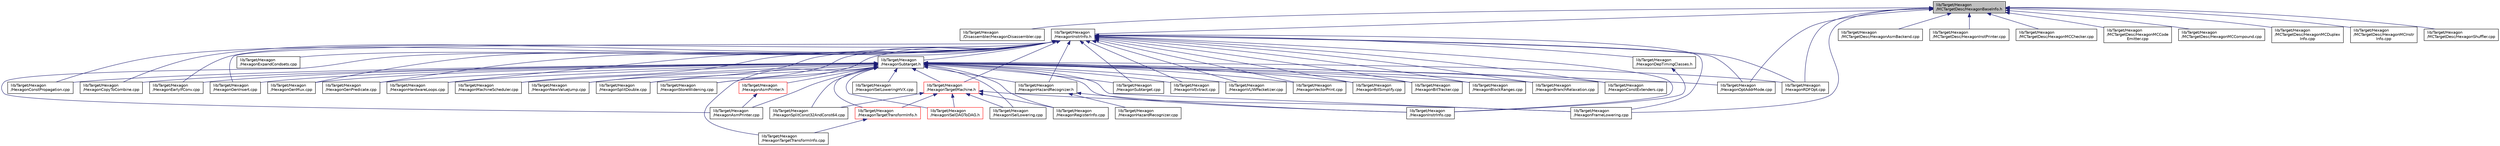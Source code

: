 digraph "lib/Target/Hexagon/MCTargetDesc/HexagonBaseInfo.h"
{
 // LATEX_PDF_SIZE
  bgcolor="transparent";
  edge [fontname="Helvetica",fontsize="10",labelfontname="Helvetica",labelfontsize="10"];
  node [fontname="Helvetica",fontsize="10",shape="box"];
  Node1 [label="lib/Target/Hexagon\l/MCTargetDesc/HexagonBaseInfo.h",height=0.2,width=0.4,color="black", fillcolor="grey75", style="filled", fontcolor="black",tooltip=" "];
  Node1 -> Node2 [dir="back",color="midnightblue",fontsize="10",style="solid",fontname="Helvetica"];
  Node2 [label="lib/Target/Hexagon\l/Disassembler/HexagonDisassembler.cpp",height=0.2,width=0.4,color="black",URL="$HexagonDisassembler_8cpp.html",tooltip=" "];
  Node1 -> Node3 [dir="back",color="midnightblue",fontsize="10",style="solid",fontname="Helvetica"];
  Node3 [label="lib/Target/Hexagon\l/HexagonFrameLowering.cpp",height=0.2,width=0.4,color="black",URL="$HexagonFrameLowering_8cpp.html",tooltip=" "];
  Node1 -> Node4 [dir="back",color="midnightblue",fontsize="10",style="solid",fontname="Helvetica"];
  Node4 [label="lib/Target/Hexagon\l/HexagonInstrInfo.h",height=0.2,width=0.4,color="black",URL="$HexagonInstrInfo_8h.html",tooltip=" "];
  Node4 -> Node5 [dir="back",color="midnightblue",fontsize="10",style="solid",fontname="Helvetica"];
  Node5 [label="lib/Target/Hexagon\l/HexagonAsmPrinter.cpp",height=0.2,width=0.4,color="black",URL="$HexagonAsmPrinter_8cpp.html",tooltip=" "];
  Node4 -> Node6 [dir="back",color="midnightblue",fontsize="10",style="solid",fontname="Helvetica"];
  Node6 [label="lib/Target/Hexagon\l/HexagonBitSimplify.cpp",height=0.2,width=0.4,color="black",URL="$HexagonBitSimplify_8cpp.html",tooltip=" "];
  Node4 -> Node7 [dir="back",color="midnightblue",fontsize="10",style="solid",fontname="Helvetica"];
  Node7 [label="lib/Target/Hexagon\l/HexagonBitTracker.cpp",height=0.2,width=0.4,color="black",URL="$HexagonBitTracker_8cpp.html",tooltip=" "];
  Node4 -> Node8 [dir="back",color="midnightblue",fontsize="10",style="solid",fontname="Helvetica"];
  Node8 [label="lib/Target/Hexagon\l/HexagonBlockRanges.cpp",height=0.2,width=0.4,color="black",URL="$HexagonBlockRanges_8cpp.html",tooltip=" "];
  Node4 -> Node9 [dir="back",color="midnightblue",fontsize="10",style="solid",fontname="Helvetica"];
  Node9 [label="lib/Target/Hexagon\l/HexagonBranchRelaxation.cpp",height=0.2,width=0.4,color="black",URL="$HexagonBranchRelaxation_8cpp.html",tooltip=" "];
  Node4 -> Node10 [dir="back",color="midnightblue",fontsize="10",style="solid",fontname="Helvetica"];
  Node10 [label="lib/Target/Hexagon\l/HexagonConstExtenders.cpp",height=0.2,width=0.4,color="black",URL="$HexagonConstExtenders_8cpp.html",tooltip=" "];
  Node4 -> Node11 [dir="back",color="midnightblue",fontsize="10",style="solid",fontname="Helvetica"];
  Node11 [label="lib/Target/Hexagon\l/HexagonConstPropagation.cpp",height=0.2,width=0.4,color="black",URL="$HexagonConstPropagation_8cpp.html",tooltip=" "];
  Node4 -> Node12 [dir="back",color="midnightblue",fontsize="10",style="solid",fontname="Helvetica"];
  Node12 [label="lib/Target/Hexagon\l/HexagonCopyToCombine.cpp",height=0.2,width=0.4,color="black",URL="$HexagonCopyToCombine_8cpp.html",tooltip=" "];
  Node4 -> Node13 [dir="back",color="midnightblue",fontsize="10",style="solid",fontname="Helvetica"];
  Node13 [label="lib/Target/Hexagon\l/HexagonDepTimingClasses.h",height=0.2,width=0.4,color="black",URL="$HexagonDepTimingClasses_8h.html",tooltip=" "];
  Node13 -> Node14 [dir="back",color="midnightblue",fontsize="10",style="solid",fontname="Helvetica"];
  Node14 [label="lib/Target/Hexagon\l/HexagonInstrInfo.cpp",height=0.2,width=0.4,color="black",URL="$HexagonInstrInfo_8cpp.html",tooltip=" "];
  Node4 -> Node15 [dir="back",color="midnightblue",fontsize="10",style="solid",fontname="Helvetica"];
  Node15 [label="lib/Target/Hexagon\l/HexagonEarlyIfConv.cpp",height=0.2,width=0.4,color="black",URL="$HexagonEarlyIfConv_8cpp.html",tooltip=" "];
  Node4 -> Node16 [dir="back",color="midnightblue",fontsize="10",style="solid",fontname="Helvetica"];
  Node16 [label="lib/Target/Hexagon\l/HexagonExpandCondsets.cpp",height=0.2,width=0.4,color="black",URL="$HexagonExpandCondsets_8cpp.html",tooltip=" "];
  Node4 -> Node3 [dir="back",color="midnightblue",fontsize="10",style="solid",fontname="Helvetica"];
  Node4 -> Node17 [dir="back",color="midnightblue",fontsize="10",style="solid",fontname="Helvetica"];
  Node17 [label="lib/Target/Hexagon\l/HexagonGenInsert.cpp",height=0.2,width=0.4,color="black",URL="$HexagonGenInsert_8cpp.html",tooltip=" "];
  Node4 -> Node18 [dir="back",color="midnightblue",fontsize="10",style="solid",fontname="Helvetica"];
  Node18 [label="lib/Target/Hexagon\l/HexagonGenMux.cpp",height=0.2,width=0.4,color="black",URL="$HexagonGenMux_8cpp.html",tooltip=" "];
  Node4 -> Node19 [dir="back",color="midnightblue",fontsize="10",style="solid",fontname="Helvetica"];
  Node19 [label="lib/Target/Hexagon\l/HexagonGenPredicate.cpp",height=0.2,width=0.4,color="black",URL="$HexagonGenPredicate_8cpp.html",tooltip=" "];
  Node4 -> Node20 [dir="back",color="midnightblue",fontsize="10",style="solid",fontname="Helvetica"];
  Node20 [label="lib/Target/Hexagon\l/HexagonHardwareLoops.cpp",height=0.2,width=0.4,color="black",URL="$HexagonHardwareLoops_8cpp.html",tooltip=" "];
  Node4 -> Node21 [dir="back",color="midnightblue",fontsize="10",style="solid",fontname="Helvetica"];
  Node21 [label="lib/Target/Hexagon\l/HexagonHazardRecognizer.h",height=0.2,width=0.4,color="black",URL="$HexagonHazardRecognizer_8h.html",tooltip=" "];
  Node21 -> Node22 [dir="back",color="midnightblue",fontsize="10",style="solid",fontname="Helvetica"];
  Node22 [label="lib/Target/Hexagon\l/HexagonHazardRecognizer.cpp",height=0.2,width=0.4,color="black",URL="$HexagonHazardRecognizer_8cpp.html",tooltip=" "];
  Node21 -> Node14 [dir="back",color="midnightblue",fontsize="10",style="solid",fontname="Helvetica"];
  Node4 -> Node14 [dir="back",color="midnightblue",fontsize="10",style="solid",fontname="Helvetica"];
  Node4 -> Node23 [dir="back",color="midnightblue",fontsize="10",style="solid",fontname="Helvetica"];
  Node23 [label="lib/Target/Hexagon\l/HexagonMachineScheduler.cpp",height=0.2,width=0.4,color="black",URL="$HexagonMachineScheduler_8cpp.html",tooltip=" "];
  Node4 -> Node24 [dir="back",color="midnightblue",fontsize="10",style="solid",fontname="Helvetica"];
  Node24 [label="lib/Target/Hexagon\l/HexagonNewValueJump.cpp",height=0.2,width=0.4,color="black",URL="$HexagonNewValueJump_8cpp.html",tooltip=" "];
  Node4 -> Node25 [dir="back",color="midnightblue",fontsize="10",style="solid",fontname="Helvetica"];
  Node25 [label="lib/Target/Hexagon\l/HexagonOptAddrMode.cpp",height=0.2,width=0.4,color="black",URL="$HexagonOptAddrMode_8cpp.html",tooltip=" "];
  Node4 -> Node26 [dir="back",color="midnightblue",fontsize="10",style="solid",fontname="Helvetica"];
  Node26 [label="lib/Target/Hexagon\l/HexagonRDFOpt.cpp",height=0.2,width=0.4,color="black",URL="$HexagonRDFOpt_8cpp.html",tooltip=" "];
  Node4 -> Node27 [dir="back",color="midnightblue",fontsize="10",style="solid",fontname="Helvetica"];
  Node27 [label="lib/Target/Hexagon\l/HexagonSplitDouble.cpp",height=0.2,width=0.4,color="black",URL="$HexagonSplitDouble_8cpp.html",tooltip=" "];
  Node4 -> Node28 [dir="back",color="midnightblue",fontsize="10",style="solid",fontname="Helvetica"];
  Node28 [label="lib/Target/Hexagon\l/HexagonStoreWidening.cpp",height=0.2,width=0.4,color="black",URL="$HexagonStoreWidening_8cpp.html",tooltip=" "];
  Node4 -> Node29 [dir="back",color="midnightblue",fontsize="10",style="solid",fontname="Helvetica"];
  Node29 [label="lib/Target/Hexagon\l/HexagonSubtarget.cpp",height=0.2,width=0.4,color="black",URL="$HexagonSubtarget_8cpp.html",tooltip=" "];
  Node4 -> Node30 [dir="back",color="midnightblue",fontsize="10",style="solid",fontname="Helvetica"];
  Node30 [label="lib/Target/Hexagon\l/HexagonSubtarget.h",height=0.2,width=0.4,color="black",URL="$HexagonSubtarget_8h.html",tooltip=" "];
  Node30 -> Node5 [dir="back",color="midnightblue",fontsize="10",style="solid",fontname="Helvetica"];
  Node30 -> Node31 [dir="back",color="midnightblue",fontsize="10",style="solid",fontname="Helvetica"];
  Node31 [label="lib/Target/Hexagon\l/HexagonAsmPrinter.h",height=0.2,width=0.4,color="red",URL="$HexagonAsmPrinter_8h.html",tooltip=" "];
  Node31 -> Node5 [dir="back",color="midnightblue",fontsize="10",style="solid",fontname="Helvetica"];
  Node30 -> Node6 [dir="back",color="midnightblue",fontsize="10",style="solid",fontname="Helvetica"];
  Node30 -> Node7 [dir="back",color="midnightblue",fontsize="10",style="solid",fontname="Helvetica"];
  Node30 -> Node8 [dir="back",color="midnightblue",fontsize="10",style="solid",fontname="Helvetica"];
  Node30 -> Node9 [dir="back",color="midnightblue",fontsize="10",style="solid",fontname="Helvetica"];
  Node30 -> Node10 [dir="back",color="midnightblue",fontsize="10",style="solid",fontname="Helvetica"];
  Node30 -> Node11 [dir="back",color="midnightblue",fontsize="10",style="solid",fontname="Helvetica"];
  Node30 -> Node12 [dir="back",color="midnightblue",fontsize="10",style="solid",fontname="Helvetica"];
  Node30 -> Node15 [dir="back",color="midnightblue",fontsize="10",style="solid",fontname="Helvetica"];
  Node30 -> Node3 [dir="back",color="midnightblue",fontsize="10",style="solid",fontname="Helvetica"];
  Node30 -> Node17 [dir="back",color="midnightblue",fontsize="10",style="solid",fontname="Helvetica"];
  Node30 -> Node18 [dir="back",color="midnightblue",fontsize="10",style="solid",fontname="Helvetica"];
  Node30 -> Node19 [dir="back",color="midnightblue",fontsize="10",style="solid",fontname="Helvetica"];
  Node30 -> Node20 [dir="back",color="midnightblue",fontsize="10",style="solid",fontname="Helvetica"];
  Node30 -> Node21 [dir="back",color="midnightblue",fontsize="10",style="solid",fontname="Helvetica"];
  Node30 -> Node33 [dir="back",color="midnightblue",fontsize="10",style="solid",fontname="Helvetica"];
  Node33 [label="lib/Target/Hexagon\l/HexagonISelDAGToDAG.h",height=0.2,width=0.4,color="red",URL="$HexagonISelDAGToDAG_8h.html",tooltip=" "];
  Node30 -> Node36 [dir="back",color="midnightblue",fontsize="10",style="solid",fontname="Helvetica"];
  Node36 [label="lib/Target/Hexagon\l/HexagonISelLowering.cpp",height=0.2,width=0.4,color="black",URL="$HexagonISelLowering_8cpp.html",tooltip=" "];
  Node30 -> Node37 [dir="back",color="midnightblue",fontsize="10",style="solid",fontname="Helvetica"];
  Node37 [label="lib/Target/Hexagon\l/HexagonISelLoweringHVX.cpp",height=0.2,width=0.4,color="black",URL="$HexagonISelLoweringHVX_8cpp.html",tooltip=" "];
  Node30 -> Node14 [dir="back",color="midnightblue",fontsize="10",style="solid",fontname="Helvetica"];
  Node30 -> Node23 [dir="back",color="midnightblue",fontsize="10",style="solid",fontname="Helvetica"];
  Node30 -> Node24 [dir="back",color="midnightblue",fontsize="10",style="solid",fontname="Helvetica"];
  Node30 -> Node25 [dir="back",color="midnightblue",fontsize="10",style="solid",fontname="Helvetica"];
  Node30 -> Node26 [dir="back",color="midnightblue",fontsize="10",style="solid",fontname="Helvetica"];
  Node30 -> Node38 [dir="back",color="midnightblue",fontsize="10",style="solid",fontname="Helvetica"];
  Node38 [label="lib/Target/Hexagon\l/HexagonRegisterInfo.cpp",height=0.2,width=0.4,color="black",URL="$HexagonRegisterInfo_8cpp.html",tooltip=" "];
  Node30 -> Node39 [dir="back",color="midnightblue",fontsize="10",style="solid",fontname="Helvetica"];
  Node39 [label="lib/Target/Hexagon\l/HexagonSplitConst32AndConst64.cpp",height=0.2,width=0.4,color="black",URL="$HexagonSplitConst32AndConst64_8cpp.html",tooltip=" "];
  Node30 -> Node27 [dir="back",color="midnightblue",fontsize="10",style="solid",fontname="Helvetica"];
  Node30 -> Node28 [dir="back",color="midnightblue",fontsize="10",style="solid",fontname="Helvetica"];
  Node30 -> Node29 [dir="back",color="midnightblue",fontsize="10",style="solid",fontname="Helvetica"];
  Node30 -> Node40 [dir="back",color="midnightblue",fontsize="10",style="solid",fontname="Helvetica"];
  Node40 [label="lib/Target/Hexagon\l/HexagonTargetMachine.h",height=0.2,width=0.4,color="red",URL="$HexagonTargetMachine_8h.html",tooltip=" "];
  Node40 -> Node3 [dir="back",color="midnightblue",fontsize="10",style="solid",fontname="Helvetica"];
  Node40 -> Node33 [dir="back",color="midnightblue",fontsize="10",style="solid",fontname="Helvetica"];
  Node40 -> Node36 [dir="back",color="midnightblue",fontsize="10",style="solid",fontname="Helvetica"];
  Node40 -> Node38 [dir="back",color="midnightblue",fontsize="10",style="solid",fontname="Helvetica"];
  Node40 -> Node39 [dir="back",color="midnightblue",fontsize="10",style="solid",fontname="Helvetica"];
  Node40 -> Node45 [dir="back",color="midnightblue",fontsize="10",style="solid",fontname="Helvetica"];
  Node45 [label="lib/Target/Hexagon\l/HexagonTargetTransformInfo.h",height=0.2,width=0.4,color="red",URL="$HexagonTargetTransformInfo_8h.html",tooltip="This file implements a TargetTransformInfo analysis pass specific to the Hexagon target machine."];
  Node45 -> Node46 [dir="back",color="midnightblue",fontsize="10",style="solid",fontname="Helvetica"];
  Node46 [label="lib/Target/Hexagon\l/HexagonTargetTransformInfo.cpp",height=0.2,width=0.4,color="black",URL="$HexagonTargetTransformInfo_8cpp.html",tooltip="This file implements a TargetTransformInfo analysis pass specific to the Hexagon target machine."];
  Node30 -> Node46 [dir="back",color="midnightblue",fontsize="10",style="solid",fontname="Helvetica"];
  Node30 -> Node45 [dir="back",color="midnightblue",fontsize="10",style="solid",fontname="Helvetica"];
  Node30 -> Node47 [dir="back",color="midnightblue",fontsize="10",style="solid",fontname="Helvetica"];
  Node47 [label="lib/Target/Hexagon\l/HexagonVExtract.cpp",height=0.2,width=0.4,color="black",URL="$HexagonVExtract_8cpp.html",tooltip=" "];
  Node30 -> Node48 [dir="back",color="midnightblue",fontsize="10",style="solid",fontname="Helvetica"];
  Node48 [label="lib/Target/Hexagon\l/HexagonVLIWPacketizer.cpp",height=0.2,width=0.4,color="black",URL="$HexagonVLIWPacketizer_8cpp.html",tooltip=" "];
  Node30 -> Node49 [dir="back",color="midnightblue",fontsize="10",style="solid",fontname="Helvetica"];
  Node49 [label="lib/Target/Hexagon\l/HexagonVectorPrint.cpp",height=0.2,width=0.4,color="black",URL="$HexagonVectorPrint_8cpp.html",tooltip=" "];
  Node4 -> Node40 [dir="back",color="midnightblue",fontsize="10",style="solid",fontname="Helvetica"];
  Node4 -> Node47 [dir="back",color="midnightblue",fontsize="10",style="solid",fontname="Helvetica"];
  Node4 -> Node48 [dir="back",color="midnightblue",fontsize="10",style="solid",fontname="Helvetica"];
  Node4 -> Node49 [dir="back",color="midnightblue",fontsize="10",style="solid",fontname="Helvetica"];
  Node1 -> Node25 [dir="back",color="midnightblue",fontsize="10",style="solid",fontname="Helvetica"];
  Node1 -> Node26 [dir="back",color="midnightblue",fontsize="10",style="solid",fontname="Helvetica"];
  Node1 -> Node50 [dir="back",color="midnightblue",fontsize="10",style="solid",fontname="Helvetica"];
  Node50 [label="lib/Target/Hexagon\l/MCTargetDesc/HexagonAsmBackend.cpp",height=0.2,width=0.4,color="black",URL="$HexagonAsmBackend_8cpp.html",tooltip=" "];
  Node1 -> Node51 [dir="back",color="midnightblue",fontsize="10",style="solid",fontname="Helvetica"];
  Node51 [label="lib/Target/Hexagon\l/MCTargetDesc/HexagonInstPrinter.cpp",height=0.2,width=0.4,color="black",URL="$HexagonInstPrinter_8cpp.html",tooltip=" "];
  Node1 -> Node52 [dir="back",color="midnightblue",fontsize="10",style="solid",fontname="Helvetica"];
  Node52 [label="lib/Target/Hexagon\l/MCTargetDesc/HexagonMCChecker.cpp",height=0.2,width=0.4,color="black",URL="$HexagonMCChecker_8cpp.html",tooltip=" "];
  Node1 -> Node53 [dir="back",color="midnightblue",fontsize="10",style="solid",fontname="Helvetica"];
  Node53 [label="lib/Target/Hexagon\l/MCTargetDesc/HexagonMCCode\lEmitter.cpp",height=0.2,width=0.4,color="black",URL="$HexagonMCCodeEmitter_8cpp.html",tooltip=" "];
  Node1 -> Node54 [dir="back",color="midnightblue",fontsize="10",style="solid",fontname="Helvetica"];
  Node54 [label="lib/Target/Hexagon\l/MCTargetDesc/HexagonMCCompound.cpp",height=0.2,width=0.4,color="black",URL="$HexagonMCCompound_8cpp.html",tooltip=" "];
  Node1 -> Node55 [dir="back",color="midnightblue",fontsize="10",style="solid",fontname="Helvetica"];
  Node55 [label="lib/Target/Hexagon\l/MCTargetDesc/HexagonMCDuplex\lInfo.cpp",height=0.2,width=0.4,color="black",URL="$HexagonMCDuplexInfo_8cpp.html",tooltip=" "];
  Node1 -> Node56 [dir="back",color="midnightblue",fontsize="10",style="solid",fontname="Helvetica"];
  Node56 [label="lib/Target/Hexagon\l/MCTargetDesc/HexagonMCInstr\lInfo.cpp",height=0.2,width=0.4,color="black",URL="$HexagonMCInstrInfo_8cpp.html",tooltip=" "];
  Node1 -> Node57 [dir="back",color="midnightblue",fontsize="10",style="solid",fontname="Helvetica"];
  Node57 [label="lib/Target/Hexagon\l/MCTargetDesc/HexagonShuffler.cpp",height=0.2,width=0.4,color="black",URL="$HexagonShuffler_8cpp.html",tooltip=" "];
}
